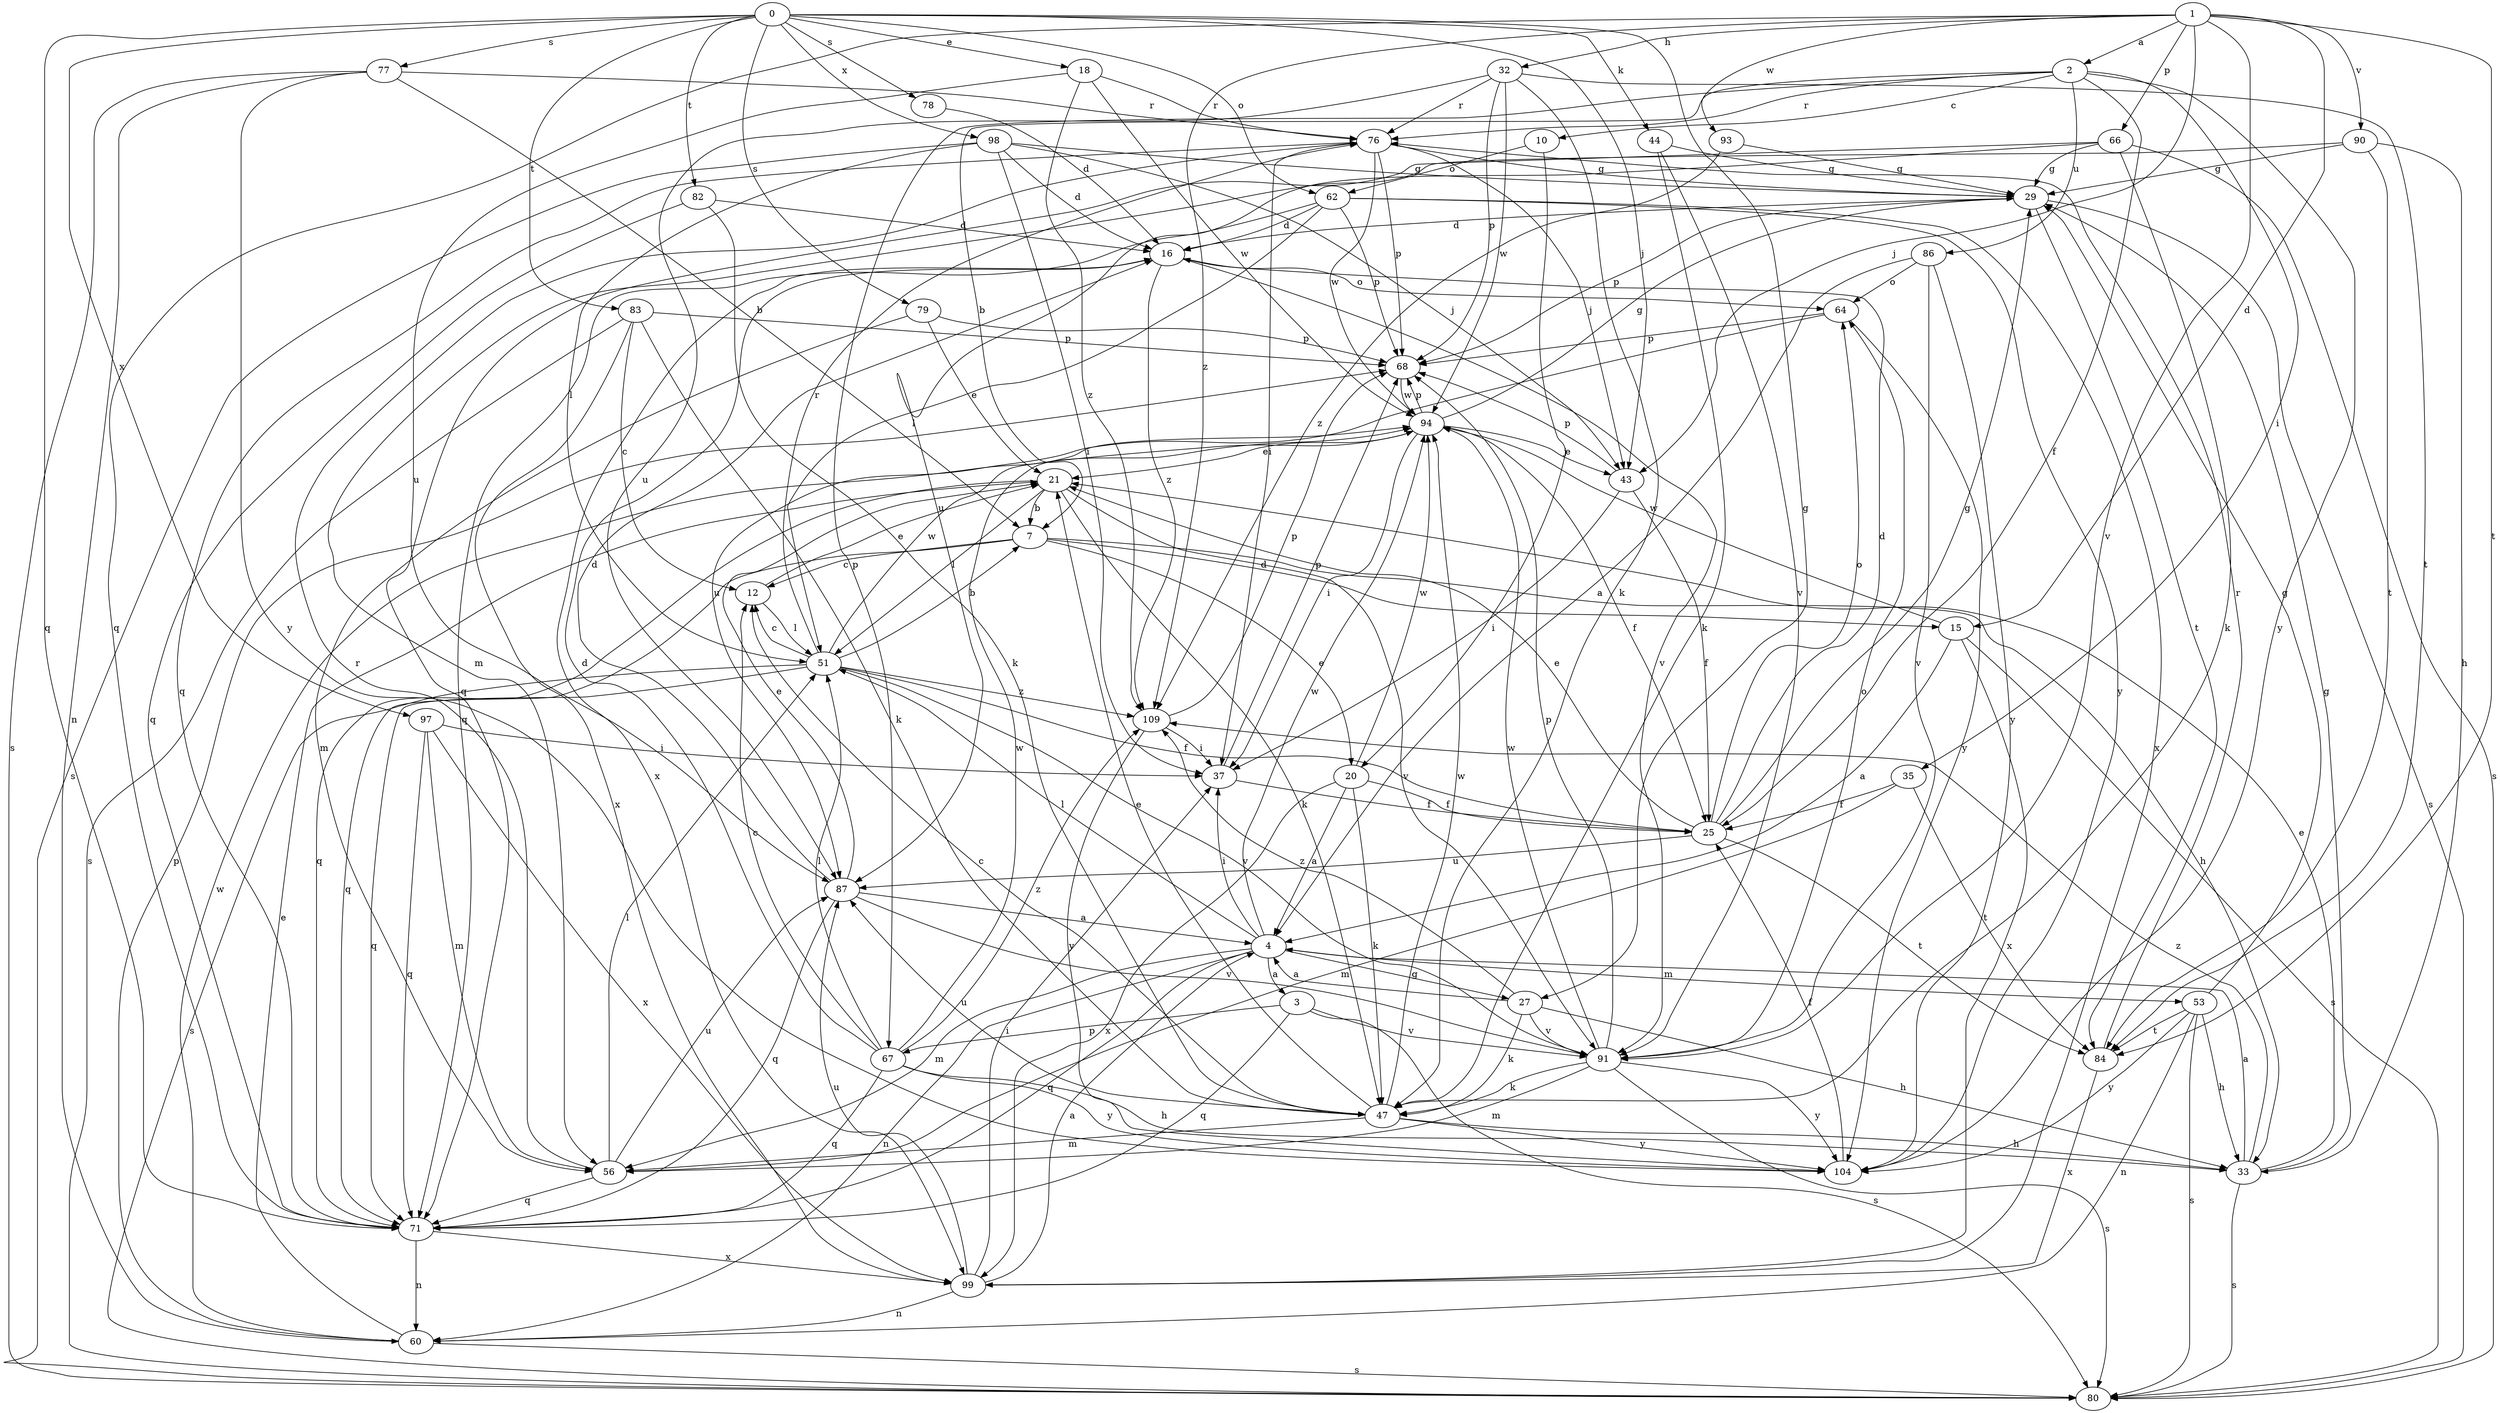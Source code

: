 strict digraph  {
0;
1;
2;
3;
4;
7;
10;
12;
15;
16;
18;
20;
21;
25;
27;
29;
32;
33;
35;
37;
43;
44;
47;
51;
53;
56;
60;
62;
64;
66;
67;
68;
71;
76;
77;
78;
79;
80;
82;
83;
84;
86;
87;
90;
91;
93;
94;
97;
98;
99;
104;
109;
0 -> 18  [label=e];
0 -> 27  [label=g];
0 -> 43  [label=j];
0 -> 44  [label=k];
0 -> 62  [label=o];
0 -> 71  [label=q];
0 -> 77  [label=s];
0 -> 78  [label=s];
0 -> 79  [label=s];
0 -> 82  [label=t];
0 -> 83  [label=t];
0 -> 97  [label=x];
0 -> 98  [label=x];
1 -> 2  [label=a];
1 -> 15  [label=d];
1 -> 32  [label=h];
1 -> 43  [label=j];
1 -> 66  [label=p];
1 -> 71  [label=q];
1 -> 84  [label=t];
1 -> 90  [label=v];
1 -> 91  [label=v];
1 -> 93  [label=w];
1 -> 109  [label=z];
2 -> 7  [label=b];
2 -> 10  [label=c];
2 -> 25  [label=f];
2 -> 35  [label=i];
2 -> 67  [label=p];
2 -> 76  [label=r];
2 -> 86  [label=u];
2 -> 104  [label=y];
3 -> 67  [label=p];
3 -> 71  [label=q];
3 -> 80  [label=s];
3 -> 91  [label=v];
4 -> 3  [label=a];
4 -> 27  [label=g];
4 -> 37  [label=i];
4 -> 51  [label=l];
4 -> 53  [label=m];
4 -> 56  [label=m];
4 -> 60  [label=n];
4 -> 71  [label=q];
4 -> 94  [label=w];
7 -> 12  [label=c];
7 -> 15  [label=d];
7 -> 20  [label=e];
7 -> 33  [label=h];
7 -> 71  [label=q];
10 -> 20  [label=e];
10 -> 62  [label=o];
12 -> 21  [label=e];
12 -> 51  [label=l];
15 -> 4  [label=a];
15 -> 80  [label=s];
15 -> 94  [label=w];
15 -> 99  [label=x];
16 -> 64  [label=o];
16 -> 91  [label=v];
16 -> 99  [label=x];
16 -> 109  [label=z];
18 -> 76  [label=r];
18 -> 87  [label=u];
18 -> 94  [label=w];
18 -> 109  [label=z];
20 -> 4  [label=a];
20 -> 25  [label=f];
20 -> 47  [label=k];
20 -> 94  [label=w];
20 -> 99  [label=x];
21 -> 7  [label=b];
21 -> 47  [label=k];
21 -> 51  [label=l];
21 -> 71  [label=q];
21 -> 91  [label=v];
25 -> 16  [label=d];
25 -> 21  [label=e];
25 -> 29  [label=g];
25 -> 64  [label=o];
25 -> 84  [label=t];
25 -> 87  [label=u];
27 -> 4  [label=a];
27 -> 33  [label=h];
27 -> 47  [label=k];
27 -> 91  [label=v];
27 -> 109  [label=z];
29 -> 16  [label=d];
29 -> 68  [label=p];
29 -> 80  [label=s];
29 -> 84  [label=t];
32 -> 47  [label=k];
32 -> 68  [label=p];
32 -> 76  [label=r];
32 -> 84  [label=t];
32 -> 87  [label=u];
32 -> 94  [label=w];
33 -> 4  [label=a];
33 -> 21  [label=e];
33 -> 29  [label=g];
33 -> 80  [label=s];
33 -> 109  [label=z];
35 -> 25  [label=f];
35 -> 56  [label=m];
35 -> 84  [label=t];
37 -> 25  [label=f];
37 -> 68  [label=p];
43 -> 25  [label=f];
43 -> 37  [label=i];
43 -> 68  [label=p];
44 -> 29  [label=g];
44 -> 47  [label=k];
44 -> 91  [label=v];
47 -> 12  [label=c];
47 -> 21  [label=e];
47 -> 33  [label=h];
47 -> 56  [label=m];
47 -> 87  [label=u];
47 -> 94  [label=w];
47 -> 104  [label=y];
51 -> 7  [label=b];
51 -> 12  [label=c];
51 -> 25  [label=f];
51 -> 71  [label=q];
51 -> 76  [label=r];
51 -> 80  [label=s];
51 -> 91  [label=v];
51 -> 94  [label=w];
51 -> 109  [label=z];
53 -> 29  [label=g];
53 -> 33  [label=h];
53 -> 60  [label=n];
53 -> 80  [label=s];
53 -> 84  [label=t];
53 -> 104  [label=y];
56 -> 51  [label=l];
56 -> 71  [label=q];
56 -> 76  [label=r];
56 -> 87  [label=u];
60 -> 21  [label=e];
60 -> 68  [label=p];
60 -> 80  [label=s];
60 -> 94  [label=w];
62 -> 16  [label=d];
62 -> 51  [label=l];
62 -> 68  [label=p];
62 -> 71  [label=q];
62 -> 99  [label=x];
62 -> 104  [label=y];
64 -> 68  [label=p];
64 -> 87  [label=u];
64 -> 104  [label=y];
66 -> 29  [label=g];
66 -> 47  [label=k];
66 -> 71  [label=q];
66 -> 80  [label=s];
66 -> 87  [label=u];
67 -> 12  [label=c];
67 -> 16  [label=d];
67 -> 33  [label=h];
67 -> 51  [label=l];
67 -> 71  [label=q];
67 -> 94  [label=w];
67 -> 104  [label=y];
67 -> 109  [label=z];
68 -> 94  [label=w];
71 -> 60  [label=n];
71 -> 99  [label=x];
76 -> 29  [label=g];
76 -> 37  [label=i];
76 -> 43  [label=j];
76 -> 68  [label=p];
76 -> 71  [label=q];
76 -> 94  [label=w];
77 -> 7  [label=b];
77 -> 60  [label=n];
77 -> 76  [label=r];
77 -> 80  [label=s];
77 -> 104  [label=y];
78 -> 16  [label=d];
79 -> 21  [label=e];
79 -> 56  [label=m];
79 -> 68  [label=p];
82 -> 16  [label=d];
82 -> 47  [label=k];
82 -> 71  [label=q];
83 -> 12  [label=c];
83 -> 47  [label=k];
83 -> 68  [label=p];
83 -> 80  [label=s];
83 -> 99  [label=x];
84 -> 76  [label=r];
84 -> 99  [label=x];
86 -> 4  [label=a];
86 -> 64  [label=o];
86 -> 91  [label=v];
86 -> 104  [label=y];
87 -> 4  [label=a];
87 -> 16  [label=d];
87 -> 21  [label=e];
87 -> 71  [label=q];
87 -> 91  [label=v];
90 -> 29  [label=g];
90 -> 33  [label=h];
90 -> 56  [label=m];
90 -> 84  [label=t];
91 -> 47  [label=k];
91 -> 56  [label=m];
91 -> 64  [label=o];
91 -> 68  [label=p];
91 -> 80  [label=s];
91 -> 94  [label=w];
91 -> 104  [label=y];
93 -> 29  [label=g];
93 -> 109  [label=z];
94 -> 21  [label=e];
94 -> 25  [label=f];
94 -> 29  [label=g];
94 -> 37  [label=i];
94 -> 43  [label=j];
94 -> 68  [label=p];
97 -> 37  [label=i];
97 -> 56  [label=m];
97 -> 71  [label=q];
97 -> 99  [label=x];
98 -> 16  [label=d];
98 -> 29  [label=g];
98 -> 37  [label=i];
98 -> 43  [label=j];
98 -> 51  [label=l];
98 -> 80  [label=s];
99 -> 4  [label=a];
99 -> 37  [label=i];
99 -> 60  [label=n];
99 -> 87  [label=u];
104 -> 25  [label=f];
109 -> 37  [label=i];
109 -> 68  [label=p];
109 -> 104  [label=y];
}
